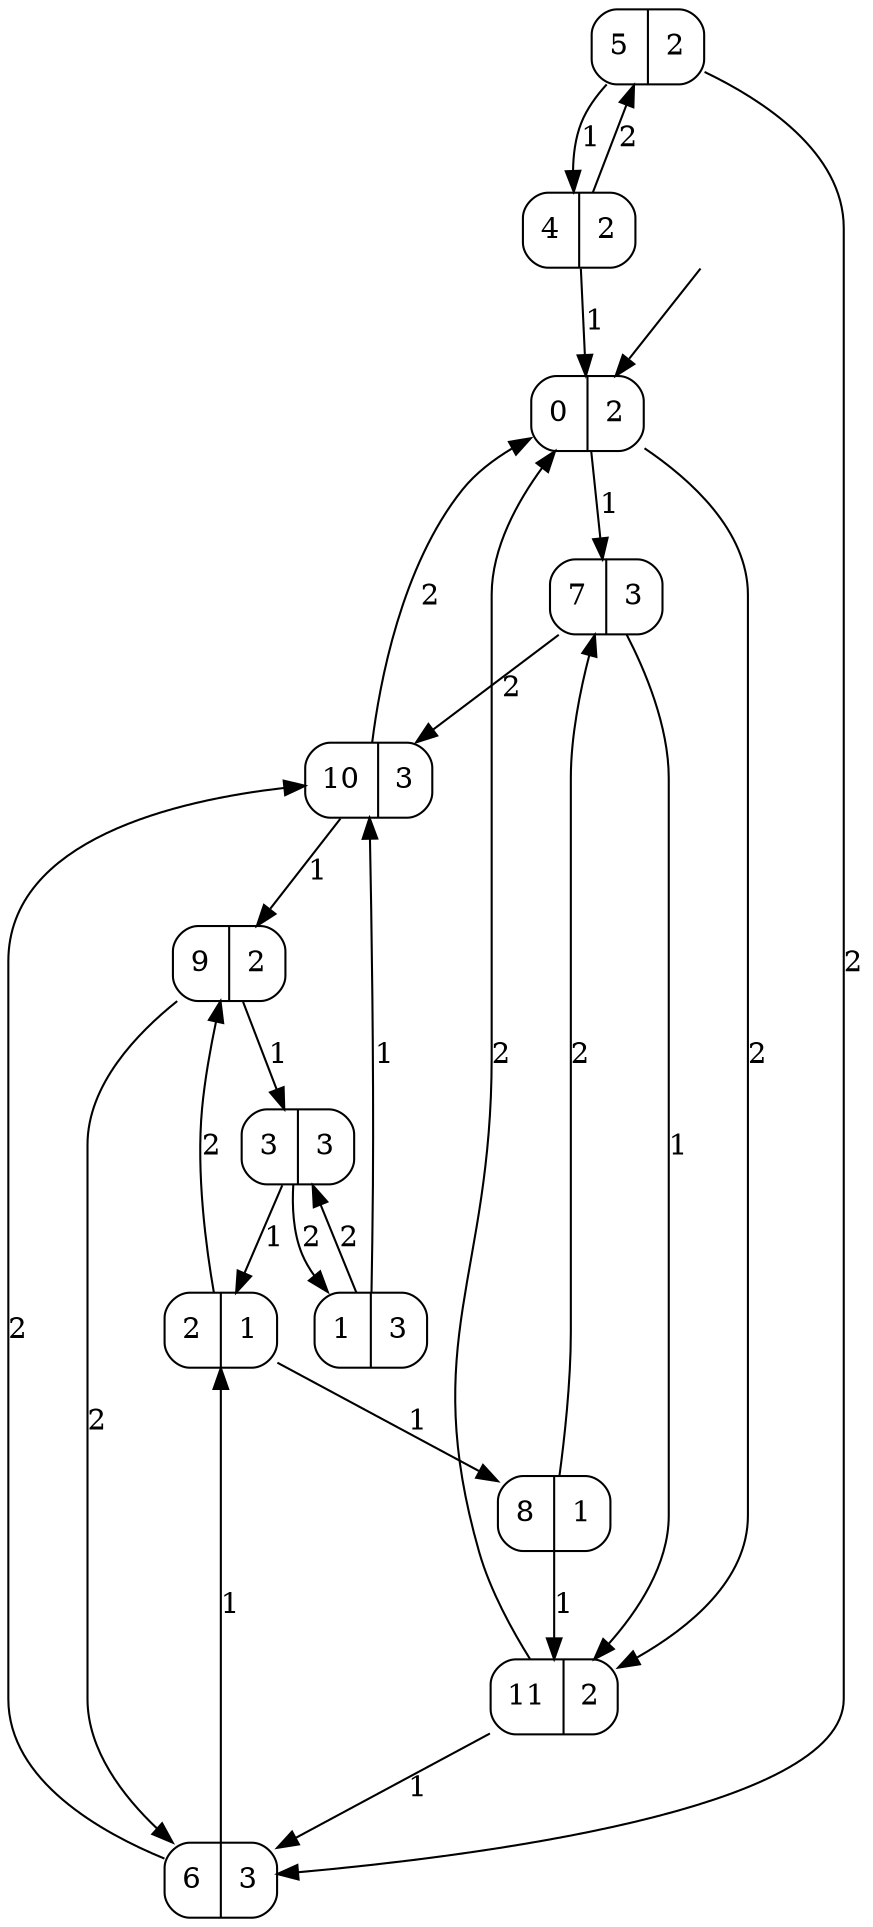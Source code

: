 digraph moore_size_12_inputs_2_output3_4 {
0 [label="0|2", shape=record, style=rounded];
1 [label="1|3", shape=record, style=rounded];
2 [label="2|1", shape=record, style=rounded];
3 [label="3|3", shape=record, style=rounded];
4 [label="4|2", shape=record, style=rounded];
5 [label="5|2", shape=record, style=rounded];
6 [label="6|3", shape=record, style=rounded];
7 [label="7|3", shape=record, style=rounded];
8 [label="8|1", shape=record, style=rounded];
9 [label="9|2", shape=record, style=rounded];
10 [label="10|3", shape=record, style=rounded];
11 [label="11|2", shape=record, style=rounded];
0 -> 7  [label=1];
0 -> 11  [label=2];
1 -> 10  [label=1];
1 -> 3  [label=2];
2 -> 8  [label=1];
2 -> 9  [label=2];
3 -> 2  [label=1];
3 -> 1  [label=2];
4 -> 0  [label=1];
4 -> 5  [label=2];
5 -> 4  [label=1];
5 -> 6  [label=2];
6 -> 2  [label=1];
6 -> 10  [label=2];
7 -> 11  [label=1];
7 -> 10  [label=2];
8 -> 11  [label=1];
8 -> 7  [label=2];
9 -> 3  [label=1];
9 -> 6  [label=2];
10 -> 9  [label=1];
10 -> 0  [label=2];
11 -> 6  [label=1];
11 -> 0  [label=2];
__start0 [label="", shape=none];
__start0 -> 0  [label=""];
}
